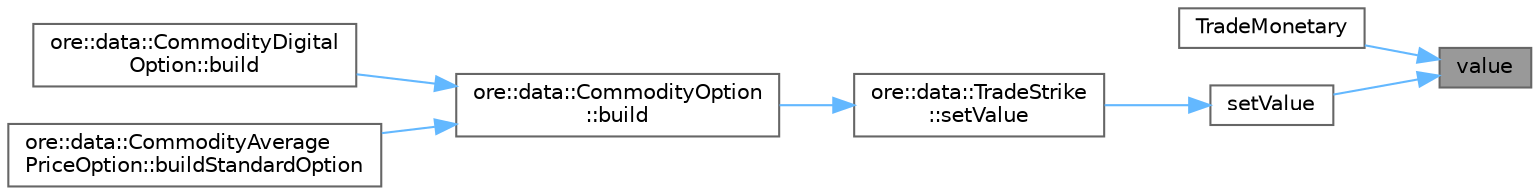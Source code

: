 digraph "value"
{
 // INTERACTIVE_SVG=YES
 // LATEX_PDF_SIZE
  bgcolor="transparent";
  edge [fontname=Helvetica,fontsize=10,labelfontname=Helvetica,labelfontsize=10];
  node [fontname=Helvetica,fontsize=10,shape=box,height=0.2,width=0.4];
  rankdir="RL";
  Node1 [label="value",height=0.2,width=0.4,color="gray40", fillcolor="grey60", style="filled", fontcolor="black",tooltip=" "];
  Node1 -> Node2 [dir="back",color="steelblue1",style="solid"];
  Node2 [label="TradeMonetary",height=0.2,width=0.4,color="grey40", fillcolor="white", style="filled",URL="$classore_1_1data_1_1_trade_monetary.html#a41e3fff1e41f936a42f1e165e5df52e3",tooltip=" "];
  Node1 -> Node3 [dir="back",color="steelblue1",style="solid"];
  Node3 [label="setValue",height=0.2,width=0.4,color="grey40", fillcolor="white", style="filled",URL="$classore_1_1data_1_1_trade_monetary.html#aba1a3332cbbfd4c7ce96aba2bf883959",tooltip=" "];
  Node3 -> Node4 [dir="back",color="steelblue1",style="solid"];
  Node4 [label="ore::data::TradeStrike\l::setValue",height=0.2,width=0.4,color="grey40", fillcolor="white", style="filled",URL="$classore_1_1data_1_1_trade_strike.html#aba1a3332cbbfd4c7ce96aba2bf883959",tooltip=" "];
  Node4 -> Node5 [dir="back",color="steelblue1",style="solid"];
  Node5 [label="ore::data::CommodityOption\l::build",height=0.2,width=0.4,color="grey40", fillcolor="white", style="filled",URL="$classore_1_1data_1_1_commodity_option.html#a82238405f67248d44bb177a6951c8c2e",tooltip="Build underlying instrument and link pricing engine."];
  Node5 -> Node6 [dir="back",color="steelblue1",style="solid"];
  Node6 [label="ore::data::CommodityDigital\lOption::build",height=0.2,width=0.4,color="grey40", fillcolor="white", style="filled",URL="$classore_1_1data_1_1_commodity_digital_option.html#a82238405f67248d44bb177a6951c8c2e",tooltip="Build underlying instrument and link pricing engine."];
  Node5 -> Node7 [dir="back",color="steelblue1",style="solid"];
  Node7 [label="ore::data::CommodityAverage\lPriceOption::buildStandardOption",height=0.2,width=0.4,color="grey40", fillcolor="white", style="filled",URL="$classore_1_1data_1_1_commodity_average_price_option.html#ab927cfcbbf36bfbbaa854f21f964aced",tooltip="Build a standard option."];
}
